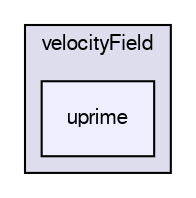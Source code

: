 digraph "applications/utilities/postProcessing/velocityField/uprime" {
  bgcolor=transparent;
  compound=true
  node [ fontsize="10", fontname="FreeSans"];
  edge [ labelfontsize="10", labelfontname="FreeSans"];
  subgraph clusterdir_31d73b4cf03cda8c2fb51c01c16bda9c {
    graph [ bgcolor="#ddddee", pencolor="black", label="velocityField" fontname="FreeSans", fontsize="10", URL="dir_31d73b4cf03cda8c2fb51c01c16bda9c.html"]
  dir_1a0958006ad8e4b97ca2fecac16a5d9a [shape=box, label="uprime", style="filled", fillcolor="#eeeeff", pencolor="black", URL="dir_1a0958006ad8e4b97ca2fecac16a5d9a.html"];
  }
}

